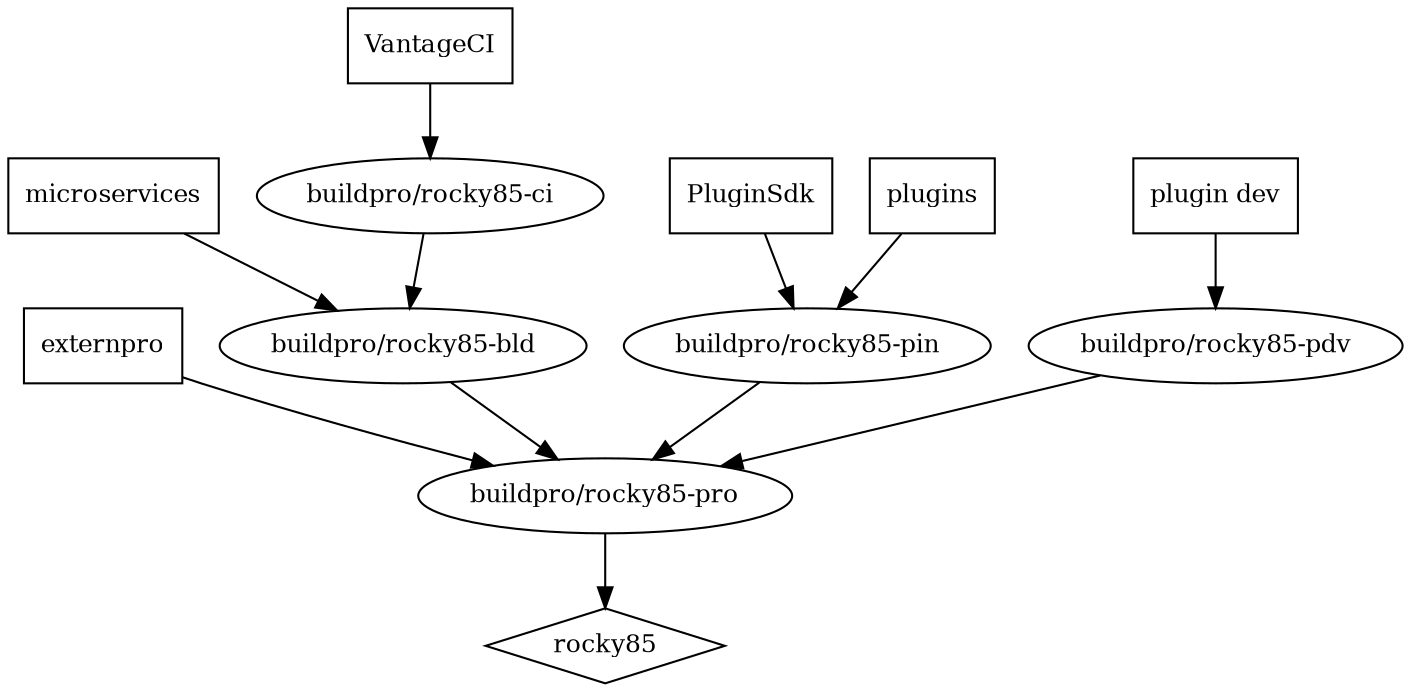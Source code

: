 digraph GG {
  node [fontsize=12];
  "rocky85" [shape=diamond];
  "externpro" [shape=box];
  "PluginSdk" [shape=box];
  "plugins" [shape=box];
  "plugin dev" [shape=box];
  "microservices" [shape=box];
  "VantageCI" [shape=box];
  "buildpro/rocky85-pro" -> "rocky85";
  "buildpro/rocky85-bld" -> "buildpro/rocky85-pro";
  "buildpro/rocky85-pin" -> "buildpro/rocky85-pro";
  "buildpro/rocky85-pdv" -> "buildpro/rocky85-pro";
  "buildpro/rocky85-ci" -> "buildpro/rocky85-bld";
  "externpro" -> "buildpro/rocky85-pro";
  "PluginSdk" -> "buildpro/rocky85-pin";
  "plugins" -> "buildpro/rocky85-pin";
  "plugin dev" -> "buildpro/rocky85-pdv";
  "microservices" -> "buildpro/rocky85-bld";
  "VantageCI" -> "buildpro/rocky85-ci";
}
